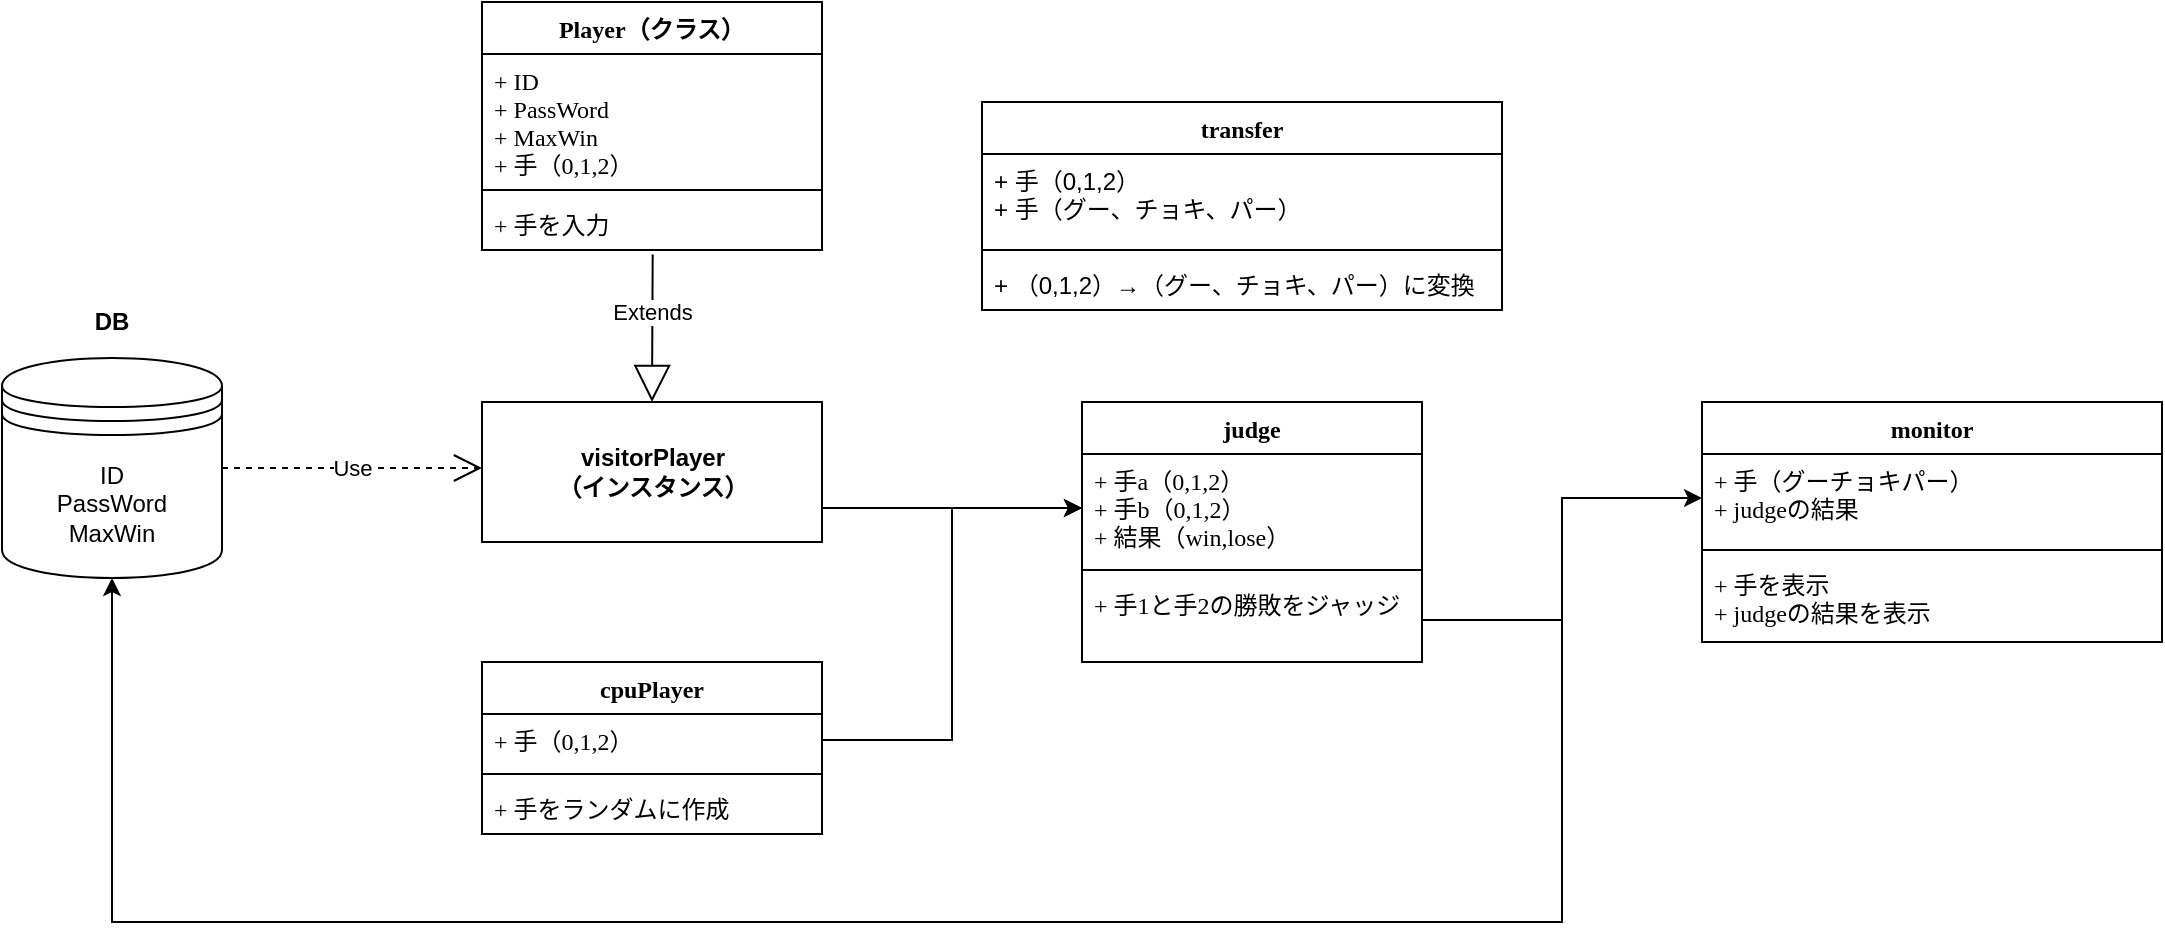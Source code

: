 <mxfile version="14.9.6" type="device"><diagram id="G_k2jftUbyA7nFzUTE3n" name="ページ1"><mxGraphModel dx="2091" dy="592" grid="1" gridSize="10" guides="1" tooltips="1" connect="1" arrows="1" fold="1" page="1" pageScale="1" pageWidth="827" pageHeight="1169" math="0" shadow="0"><root><mxCell id="0"/><mxCell id="1" parent="0"/><mxCell id="3foDx7bkjFxZ16OVzeEb-5" value="judge" style="swimlane;fontStyle=1;align=center;verticalAlign=top;childLayout=stackLayout;horizontal=1;startSize=26;horizontalStack=0;resizeParent=1;resizeParentMax=0;resizeLast=0;collapsible=1;marginBottom=0;fontFamily=Comic Sans MS;" parent="1" vertex="1"><mxGeometry x="450" y="290" width="170" height="130" as="geometry"/></mxCell><mxCell id="3foDx7bkjFxZ16OVzeEb-6" value="+ 手a（0,1,2）&#10;+ 手b（0,1,2）&#10;+ 結果（win,lose）" style="text;strokeColor=none;fillColor=none;align=left;verticalAlign=top;spacingLeft=4;spacingRight=4;overflow=hidden;rotatable=0;points=[[0,0.5],[1,0.5]];portConstraint=eastwest;fontFamily=Comic Sans MS;" parent="3foDx7bkjFxZ16OVzeEb-5" vertex="1"><mxGeometry y="26" width="170" height="54" as="geometry"/></mxCell><mxCell id="3foDx7bkjFxZ16OVzeEb-7" value="" style="line;strokeWidth=1;fillColor=none;align=left;verticalAlign=middle;spacingTop=-1;spacingLeft=3;spacingRight=3;rotatable=0;labelPosition=right;points=[];portConstraint=eastwest;" parent="3foDx7bkjFxZ16OVzeEb-5" vertex="1"><mxGeometry y="80" width="170" height="8" as="geometry"/></mxCell><mxCell id="3foDx7bkjFxZ16OVzeEb-8" value="+ 手1と手2の勝敗をジャッジ" style="text;strokeColor=none;fillColor=none;align=left;verticalAlign=top;spacingLeft=4;spacingRight=4;overflow=hidden;rotatable=0;points=[[0,0.5],[1,0.5]];portConstraint=eastwest;fontFamily=Comic Sans MS;" parent="3foDx7bkjFxZ16OVzeEb-5" vertex="1"><mxGeometry y="88" width="170" height="42" as="geometry"/></mxCell><mxCell id="3foDx7bkjFxZ16OVzeEb-27" value="monitor" style="swimlane;fontStyle=1;align=center;verticalAlign=top;childLayout=stackLayout;horizontal=1;startSize=26;horizontalStack=0;resizeParent=1;resizeParentMax=0;resizeLast=0;collapsible=1;marginBottom=0;fontFamily=Comic Sans MS;" parent="1" vertex="1"><mxGeometry x="760" y="290" width="230" height="120" as="geometry"/></mxCell><mxCell id="3foDx7bkjFxZ16OVzeEb-28" value="+ 手（グーチョキパー）&#10;+ judgeの結果" style="text;strokeColor=none;fillColor=none;align=left;verticalAlign=top;spacingLeft=4;spacingRight=4;overflow=hidden;rotatable=0;points=[[0,0.5],[1,0.5]];portConstraint=eastwest;fontFamily=Comic Sans MS;" parent="3foDx7bkjFxZ16OVzeEb-27" vertex="1"><mxGeometry y="26" width="230" height="44" as="geometry"/></mxCell><mxCell id="3foDx7bkjFxZ16OVzeEb-29" value="" style="line;strokeWidth=1;fillColor=none;align=left;verticalAlign=middle;spacingTop=-1;spacingLeft=3;spacingRight=3;rotatable=0;labelPosition=right;points=[];portConstraint=eastwest;" parent="3foDx7bkjFxZ16OVzeEb-27" vertex="1"><mxGeometry y="70" width="230" height="8" as="geometry"/></mxCell><mxCell id="3foDx7bkjFxZ16OVzeEb-30" value="+ 手を表示&#10;+ judgeの結果を表示" style="text;strokeColor=none;fillColor=none;align=left;verticalAlign=top;spacingLeft=4;spacingRight=4;overflow=hidden;rotatable=0;points=[[0,0.5],[1,0.5]];portConstraint=eastwest;fontFamily=Comic Sans MS;" parent="3foDx7bkjFxZ16OVzeEb-27" vertex="1"><mxGeometry y="78" width="230" height="42" as="geometry"/></mxCell><mxCell id="3foDx7bkjFxZ16OVzeEb-43" value="transfer" style="swimlane;fontStyle=1;align=center;verticalAlign=top;childLayout=stackLayout;horizontal=1;startSize=26;horizontalStack=0;resizeParent=1;resizeParentMax=0;resizeLast=0;collapsible=1;marginBottom=0;fontFamily=Comic Sans MS;" parent="1" vertex="1"><mxGeometry x="400" y="140" width="260" height="104" as="geometry"/></mxCell><mxCell id="3foDx7bkjFxZ16OVzeEb-44" value="+ 手（0,1,2）&#10;+ 手（グー、チョキ、パー）" style="text;strokeColor=none;fillColor=none;align=left;verticalAlign=top;spacingLeft=4;spacingRight=4;overflow=hidden;rotatable=0;points=[[0,0.5],[1,0.5]];portConstraint=eastwest;" parent="3foDx7bkjFxZ16OVzeEb-43" vertex="1"><mxGeometry y="26" width="260" height="44" as="geometry"/></mxCell><mxCell id="3foDx7bkjFxZ16OVzeEb-45" value="" style="line;strokeWidth=1;fillColor=none;align=left;verticalAlign=middle;spacingTop=-1;spacingLeft=3;spacingRight=3;rotatable=0;labelPosition=right;points=[];portConstraint=eastwest;" parent="3foDx7bkjFxZ16OVzeEb-43" vertex="1"><mxGeometry y="70" width="260" height="8" as="geometry"/></mxCell><mxCell id="3foDx7bkjFxZ16OVzeEb-46" value="+ （0,1,2）→（グー、チョキ、パー）に変換" style="text;strokeColor=none;fillColor=none;align=left;verticalAlign=top;spacingLeft=4;spacingRight=4;overflow=hidden;rotatable=0;points=[[0,0.5],[1,0.5]];portConstraint=eastwest;" parent="3foDx7bkjFxZ16OVzeEb-43" vertex="1"><mxGeometry y="78" width="260" height="26" as="geometry"/></mxCell><mxCell id="3foDx7bkjFxZ16OVzeEb-63" style="edgeStyle=orthogonalEdgeStyle;rounded=0;orthogonalLoop=1;jettySize=auto;html=1;exitX=1;exitY=0.5;exitDx=0;exitDy=0;entryX=0;entryY=0.5;entryDx=0;entryDy=0;fontFamily=Comic Sans MS;" parent="1" source="3foDx7bkjFxZ16OVzeEb-8" target="3foDx7bkjFxZ16OVzeEb-28" edge="1"><mxGeometry relative="1" as="geometry"/></mxCell><mxCell id="3foDx7bkjFxZ16OVzeEb-82" style="edgeStyle=orthogonalEdgeStyle;rounded=0;orthogonalLoop=1;jettySize=auto;html=1;exitX=1;exitY=0.5;exitDx=0;exitDy=0;entryX=0;entryY=0.5;entryDx=0;entryDy=0;fontFamily=Comic Sans MS;" parent="1" source="3foDx7bkjFxZ16OVzeEb-40" target="3foDx7bkjFxZ16OVzeEb-6" edge="1"><mxGeometry relative="1" as="geometry"/></mxCell><mxCell id="FuU9M8U5cgSlQHwu_zmz-30" value="" style="group" parent="1" vertex="1" connectable="0"><mxGeometry x="-90" y="234" width="410" height="272" as="geometry"/></mxCell><mxCell id="FuU9M8U5cgSlQHwu_zmz-1" value="ID&lt;br&gt;PassWord&lt;br&gt;MaxWin" style="shape=datastore;whiteSpace=wrap;html=1;" parent="FuU9M8U5cgSlQHwu_zmz-30" vertex="1"><mxGeometry y="34" width="110" height="110" as="geometry"/></mxCell><mxCell id="FuU9M8U5cgSlQHwu_zmz-27" value="&lt;b&gt;DB&lt;/b&gt;" style="text;html=1;strokeColor=none;fillColor=none;align=center;verticalAlign=middle;whiteSpace=wrap;rounded=0;" parent="FuU9M8U5cgSlQHwu_zmz-30" vertex="1"><mxGeometry x="35" y="6" width="40" height="20" as="geometry"/></mxCell><mxCell id="3foDx7bkjFxZ16OVzeEb-39" value="cpuPlayer" style="swimlane;fontStyle=1;align=center;verticalAlign=top;childLayout=stackLayout;horizontal=1;startSize=26;horizontalStack=0;resizeParent=1;resizeParentMax=0;resizeLast=0;collapsible=1;marginBottom=0;fontFamily=Comic Sans MS;" parent="FuU9M8U5cgSlQHwu_zmz-30" vertex="1"><mxGeometry x="240" y="186" width="170" height="86" as="geometry"/></mxCell><mxCell id="3foDx7bkjFxZ16OVzeEb-40" value="+ 手（0,1,2）" style="text;strokeColor=none;fillColor=none;align=left;verticalAlign=top;spacingLeft=4;spacingRight=4;overflow=hidden;rotatable=0;points=[[0,0.5],[1,0.5]];portConstraint=eastwest;fontFamily=Comic Sans MS;" parent="3foDx7bkjFxZ16OVzeEb-39" vertex="1"><mxGeometry y="26" width="170" height="26" as="geometry"/></mxCell><mxCell id="3foDx7bkjFxZ16OVzeEb-41" value="" style="line;strokeWidth=1;fillColor=none;align=left;verticalAlign=middle;spacingTop=-1;spacingLeft=3;spacingRight=3;rotatable=0;labelPosition=right;points=[];portConstraint=eastwest;" parent="3foDx7bkjFxZ16OVzeEb-39" vertex="1"><mxGeometry y="52" width="170" height="8" as="geometry"/></mxCell><mxCell id="3foDx7bkjFxZ16OVzeEb-42" value="+ 手をランダムに作成" style="text;strokeColor=none;fillColor=none;align=left;verticalAlign=top;spacingLeft=4;spacingRight=4;overflow=hidden;rotatable=0;points=[[0,0.5],[1,0.5]];portConstraint=eastwest;fontFamily=Comic Sans MS;" parent="3foDx7bkjFxZ16OVzeEb-39" vertex="1"><mxGeometry y="60" width="170" height="26" as="geometry"/></mxCell><mxCell id="FuU9M8U5cgSlQHwu_zmz-31" value="Use" style="endArrow=open;endSize=12;dashed=1;html=1;exitX=1;exitY=0.5;exitDx=0;exitDy=0;entryX=0;entryY=0.5;entryDx=0;entryDy=0;" parent="1" source="FuU9M8U5cgSlQHwu_zmz-1" edge="1"><mxGeometry width="160" relative="1" as="geometry"><mxPoint x="40" y="131.5" as="sourcePoint"/><mxPoint x="150" y="323" as="targetPoint"/></mxGeometry></mxCell><mxCell id="vWELy-CwMWDhLf2VY5f--5" value="Player（クラス）" style="swimlane;fontStyle=1;align=center;verticalAlign=top;childLayout=stackLayout;horizontal=1;startSize=26;horizontalStack=0;resizeParent=1;resizeParentMax=0;resizeLast=0;collapsible=1;marginBottom=0;fontFamily=Comic Sans MS;" vertex="1" parent="1"><mxGeometry x="150" y="90" width="170" height="124" as="geometry"/></mxCell><mxCell id="vWELy-CwMWDhLf2VY5f--6" value="+ ID&#10;+ PassWord&#10;+ MaxWin&#10;+ 手（0,1,2）" style="text;strokeColor=none;fillColor=none;align=left;verticalAlign=top;spacingLeft=4;spacingRight=4;overflow=hidden;rotatable=0;points=[[0,0.5],[1,0.5]];portConstraint=eastwest;fontFamily=Comic Sans MS;" vertex="1" parent="vWELy-CwMWDhLf2VY5f--5"><mxGeometry y="26" width="170" height="64" as="geometry"/></mxCell><mxCell id="vWELy-CwMWDhLf2VY5f--7" value="" style="line;strokeWidth=1;fillColor=none;align=left;verticalAlign=middle;spacingTop=-1;spacingLeft=3;spacingRight=3;rotatable=0;labelPosition=right;points=[];portConstraint=eastwest;" vertex="1" parent="vWELy-CwMWDhLf2VY5f--5"><mxGeometry y="90" width="170" height="8" as="geometry"/></mxCell><mxCell id="vWELy-CwMWDhLf2VY5f--8" value="+ 手を入力" style="text;strokeColor=none;fillColor=none;align=left;verticalAlign=top;spacingLeft=4;spacingRight=4;overflow=hidden;rotatable=0;points=[[0,0.5],[1,0.5]];portConstraint=eastwest;fontFamily=Comic Sans MS;" vertex="1" parent="vWELy-CwMWDhLf2VY5f--5"><mxGeometry y="98" width="170" height="26" as="geometry"/></mxCell><mxCell id="vWELy-CwMWDhLf2VY5f--9" value="Extends" style="endArrow=block;endSize=16;endFill=0;html=1;entryX=0.5;entryY=0;entryDx=0;entryDy=0;exitX=0.502;exitY=1.085;exitDx=0;exitDy=0;exitPerimeter=0;" edge="1" parent="1" source="vWELy-CwMWDhLf2VY5f--8" target="vWELy-CwMWDhLf2VY5f--11"><mxGeometry x="-0.219" width="160" relative="1" as="geometry"><mxPoint x="235" y="220" as="sourcePoint"/><mxPoint x="235" y="259" as="targetPoint"/><mxPoint as="offset"/></mxGeometry></mxCell><mxCell id="vWELy-CwMWDhLf2VY5f--11" value="&lt;b&gt;visitorPlayer&lt;br&gt;（インスタンス）&lt;/b&gt;" style="html=1;" vertex="1" parent="1"><mxGeometry x="150" y="290" width="170" height="70" as="geometry"/></mxCell><mxCell id="vWELy-CwMWDhLf2VY5f--14" style="edgeStyle=orthogonalEdgeStyle;rounded=0;orthogonalLoop=1;jettySize=auto;html=1;exitX=1;exitY=0.5;exitDx=0;exitDy=0;entryX=0;entryY=0.5;entryDx=0;entryDy=0;fontFamily=Comic Sans MS;" edge="1" parent="1" source="vWELy-CwMWDhLf2VY5f--11" target="3foDx7bkjFxZ16OVzeEb-6"><mxGeometry relative="1" as="geometry"><mxPoint x="360" y="306" as="sourcePoint"/><mxPoint x="490" y="190" as="targetPoint"/><Array as="points"><mxPoint x="320" y="343"/></Array></mxGeometry></mxCell><mxCell id="vWELy-CwMWDhLf2VY5f--15" style="edgeStyle=orthogonalEdgeStyle;rounded=0;orthogonalLoop=1;jettySize=auto;html=1;exitX=1;exitY=0.5;exitDx=0;exitDy=0;fontFamily=Comic Sans MS;entryX=0.5;entryY=1;entryDx=0;entryDy=0;" edge="1" parent="1" source="3foDx7bkjFxZ16OVzeEb-8" target="FuU9M8U5cgSlQHwu_zmz-1"><mxGeometry relative="1" as="geometry"><mxPoint x="540" y="491" as="sourcePoint"/><mxPoint x="570" y="550" as="targetPoint"/><Array as="points"><mxPoint x="690" y="399"/><mxPoint x="690" y="550"/><mxPoint x="-35" y="550"/></Array></mxGeometry></mxCell></root></mxGraphModel></diagram></mxfile>